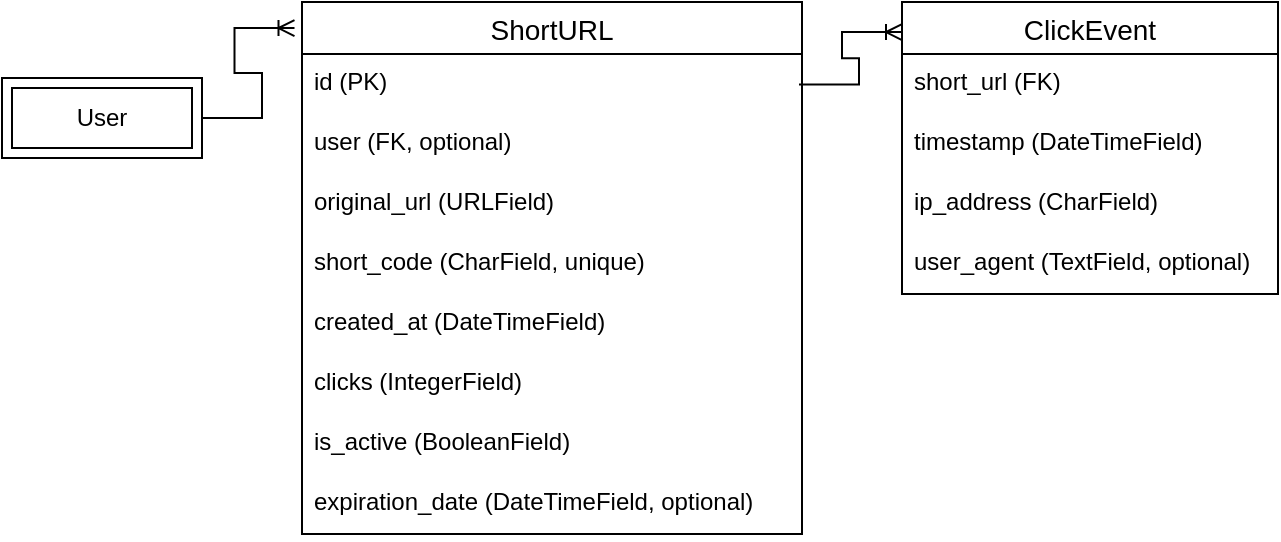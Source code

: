<mxfile version="27.0.8">
  <diagram name="Page-1" id="gC0R-KqlYc_FOQzrwsdM">
    <mxGraphModel dx="831" dy="496" grid="1" gridSize="10" guides="1" tooltips="1" connect="1" arrows="1" fold="1" page="1" pageScale="1" pageWidth="1100" pageHeight="850" math="0" shadow="0">
      <root>
        <mxCell id="0" />
        <mxCell id="1" parent="0" />
        <mxCell id="qzuELBwGNZEWgTf19Vps-1" value="ShortURL" style="swimlane;fontStyle=0;childLayout=stackLayout;horizontal=1;startSize=26;horizontalStack=0;resizeParent=1;resizeParentMax=0;resizeLast=0;collapsible=1;marginBottom=0;align=center;fontSize=14;" vertex="1" parent="1">
          <mxGeometry x="400" y="150" width="250" height="266" as="geometry" />
        </mxCell>
        <mxCell id="qzuELBwGNZEWgTf19Vps-2" value="id (PK)" style="text;strokeColor=none;fillColor=none;spacingLeft=4;spacingRight=4;overflow=hidden;rotatable=0;points=[[0,0.5],[1,0.5]];portConstraint=eastwest;fontSize=12;whiteSpace=wrap;html=1;" vertex="1" parent="qzuELBwGNZEWgTf19Vps-1">
          <mxGeometry y="26" width="250" height="30" as="geometry" />
        </mxCell>
        <mxCell id="qzuELBwGNZEWgTf19Vps-18" value="user (FK, optional)" style="text;strokeColor=none;fillColor=none;spacingLeft=4;spacingRight=4;overflow=hidden;rotatable=0;points=[[0,0.5],[1,0.5]];portConstraint=eastwest;fontSize=12;whiteSpace=wrap;html=1;" vertex="1" parent="qzuELBwGNZEWgTf19Vps-1">
          <mxGeometry y="56" width="250" height="30" as="geometry" />
        </mxCell>
        <mxCell id="qzuELBwGNZEWgTf19Vps-3" value="original_url (URLField)" style="text;strokeColor=none;fillColor=none;spacingLeft=4;spacingRight=4;overflow=hidden;rotatable=0;points=[[0,0.5],[1,0.5]];portConstraint=eastwest;fontSize=12;whiteSpace=wrap;html=1;" vertex="1" parent="qzuELBwGNZEWgTf19Vps-1">
          <mxGeometry y="86" width="250" height="30" as="geometry" />
        </mxCell>
        <mxCell id="qzuELBwGNZEWgTf19Vps-13" value="short_code (CharField, unique)" style="text;strokeColor=none;fillColor=none;spacingLeft=4;spacingRight=4;overflow=hidden;rotatable=0;points=[[0,0.5],[1,0.5]];portConstraint=eastwest;fontSize=12;whiteSpace=wrap;html=1;" vertex="1" parent="qzuELBwGNZEWgTf19Vps-1">
          <mxGeometry y="116" width="250" height="30" as="geometry" />
        </mxCell>
        <mxCell id="qzuELBwGNZEWgTf19Vps-14" value="created_at (DateTimeField)" style="text;strokeColor=none;fillColor=none;spacingLeft=4;spacingRight=4;overflow=hidden;rotatable=0;points=[[0,0.5],[1,0.5]];portConstraint=eastwest;fontSize=12;whiteSpace=wrap;html=1;" vertex="1" parent="qzuELBwGNZEWgTf19Vps-1">
          <mxGeometry y="146" width="250" height="30" as="geometry" />
        </mxCell>
        <mxCell id="qzuELBwGNZEWgTf19Vps-15" value="clicks (IntegerField)" style="text;strokeColor=none;fillColor=none;spacingLeft=4;spacingRight=4;overflow=hidden;rotatable=0;points=[[0,0.5],[1,0.5]];portConstraint=eastwest;fontSize=12;whiteSpace=wrap;html=1;" vertex="1" parent="qzuELBwGNZEWgTf19Vps-1">
          <mxGeometry y="176" width="250" height="30" as="geometry" />
        </mxCell>
        <mxCell id="qzuELBwGNZEWgTf19Vps-16" value="is_active (BooleanField)" style="text;strokeColor=none;fillColor=none;spacingLeft=4;spacingRight=4;overflow=hidden;rotatable=0;points=[[0,0.5],[1,0.5]];portConstraint=eastwest;fontSize=12;whiteSpace=wrap;html=1;" vertex="1" parent="qzuELBwGNZEWgTf19Vps-1">
          <mxGeometry y="206" width="250" height="30" as="geometry" />
        </mxCell>
        <mxCell id="qzuELBwGNZEWgTf19Vps-17" value="expiration_date (DateTimeField, optional)" style="text;strokeColor=none;fillColor=none;spacingLeft=4;spacingRight=4;overflow=hidden;rotatable=0;points=[[0,0.5],[1,0.5]];portConstraint=eastwest;fontSize=12;whiteSpace=wrap;html=1;" vertex="1" parent="qzuELBwGNZEWgTf19Vps-1">
          <mxGeometry y="236" width="250" height="30" as="geometry" />
        </mxCell>
        <mxCell id="qzuELBwGNZEWgTf19Vps-5" value="ClickEvent" style="swimlane;fontStyle=0;childLayout=stackLayout;horizontal=1;startSize=26;horizontalStack=0;resizeParent=1;resizeParentMax=0;resizeLast=0;collapsible=1;marginBottom=0;align=center;fontSize=14;" vertex="1" parent="1">
          <mxGeometry x="700" y="150" width="188" height="146" as="geometry" />
        </mxCell>
        <mxCell id="qzuELBwGNZEWgTf19Vps-6" value="short_url (FK)" style="text;strokeColor=none;fillColor=none;spacingLeft=4;spacingRight=4;overflow=hidden;rotatable=0;points=[[0,0.5],[1,0.5]];portConstraint=eastwest;fontSize=12;whiteSpace=wrap;html=1;" vertex="1" parent="qzuELBwGNZEWgTf19Vps-5">
          <mxGeometry y="26" width="188" height="30" as="geometry" />
        </mxCell>
        <mxCell id="qzuELBwGNZEWgTf19Vps-7" value="timestamp (DateTimeField)" style="text;strokeColor=none;fillColor=none;spacingLeft=4;spacingRight=4;overflow=hidden;rotatable=0;points=[[0,0.5],[1,0.5]];portConstraint=eastwest;fontSize=12;whiteSpace=wrap;html=1;" vertex="1" parent="qzuELBwGNZEWgTf19Vps-5">
          <mxGeometry y="56" width="188" height="30" as="geometry" />
        </mxCell>
        <mxCell id="qzuELBwGNZEWgTf19Vps-8" value="ip_address (CharField)" style="text;strokeColor=none;fillColor=none;spacingLeft=4;spacingRight=4;overflow=hidden;rotatable=0;points=[[0,0.5],[1,0.5]];portConstraint=eastwest;fontSize=12;whiteSpace=wrap;html=1;" vertex="1" parent="qzuELBwGNZEWgTf19Vps-5">
          <mxGeometry y="86" width="188" height="30" as="geometry" />
        </mxCell>
        <mxCell id="qzuELBwGNZEWgTf19Vps-20" value="user_agent (TextField, optional)" style="text;strokeColor=none;fillColor=none;spacingLeft=4;spacingRight=4;overflow=hidden;rotatable=0;points=[[0,0.5],[1,0.5]];portConstraint=eastwest;fontSize=12;whiteSpace=wrap;html=1;" vertex="1" parent="qzuELBwGNZEWgTf19Vps-5">
          <mxGeometry y="116" width="188" height="30" as="geometry" />
        </mxCell>
        <mxCell id="qzuELBwGNZEWgTf19Vps-9" value="" style="edgeStyle=entityRelationEdgeStyle;fontSize=12;html=1;endArrow=ERoneToMany;rounded=0;exitX=0.994;exitY=0.155;exitDx=0;exitDy=0;exitPerimeter=0;entryX=0;entryY=0.103;entryDx=0;entryDy=0;entryPerimeter=0;" edge="1" parent="1" source="qzuELBwGNZEWgTf19Vps-1" target="qzuELBwGNZEWgTf19Vps-5">
          <mxGeometry width="100" height="100" relative="1" as="geometry">
            <mxPoint x="500" y="310" as="sourcePoint" />
            <mxPoint x="520" y="198" as="targetPoint" />
          </mxGeometry>
        </mxCell>
        <mxCell id="qzuELBwGNZEWgTf19Vps-11" value="User" style="shape=ext;margin=3;double=1;whiteSpace=wrap;html=1;align=center;" vertex="1" parent="1">
          <mxGeometry x="250" y="188" width="100" height="40" as="geometry" />
        </mxCell>
        <mxCell id="qzuELBwGNZEWgTf19Vps-12" value="" style="edgeStyle=entityRelationEdgeStyle;fontSize=12;html=1;endArrow=ERoneToMany;rounded=0;exitX=1;exitY=0.5;exitDx=0;exitDy=0;entryX=-0.015;entryY=0.049;entryDx=0;entryDy=0;entryPerimeter=0;" edge="1" parent="1" source="qzuELBwGNZEWgTf19Vps-11" target="qzuELBwGNZEWgTf19Vps-1">
          <mxGeometry width="100" height="100" relative="1" as="geometry">
            <mxPoint x="500" y="310" as="sourcePoint" />
            <mxPoint x="600" y="210" as="targetPoint" />
          </mxGeometry>
        </mxCell>
      </root>
    </mxGraphModel>
  </diagram>
</mxfile>
